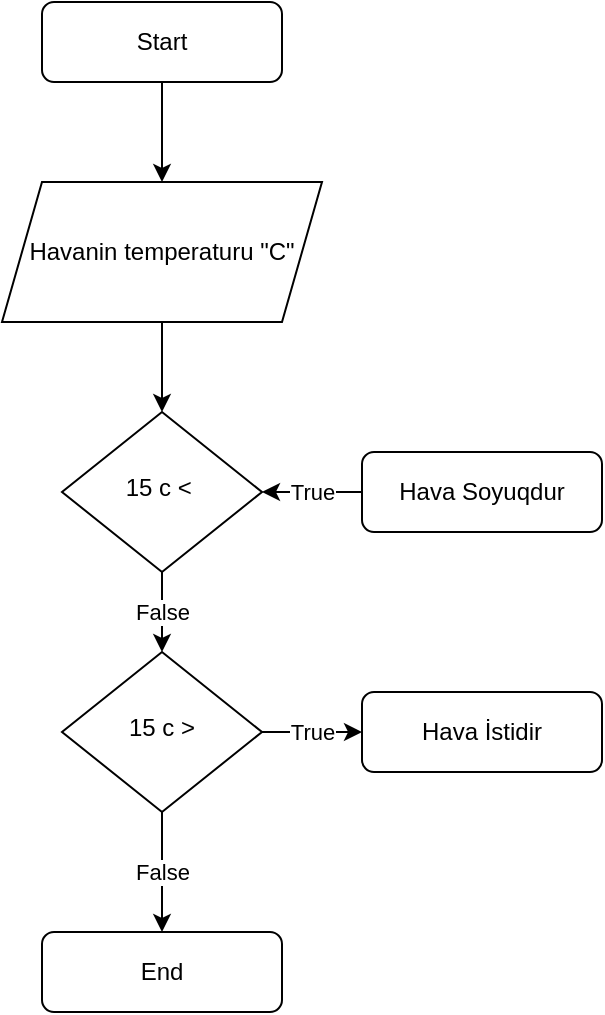<mxfile version="20.8.20" type="github">
  <diagram id="C5RBs43oDa-KdzZeNtuy" name="Page-1">
    <mxGraphModel dx="743" dy="430" grid="1" gridSize="10" guides="1" tooltips="1" connect="1" arrows="1" fold="1" page="1" pageScale="1" pageWidth="827" pageHeight="1169" math="0" shadow="0">
      <root>
        <mxCell id="WIyWlLk6GJQsqaUBKTNV-0" />
        <mxCell id="WIyWlLk6GJQsqaUBKTNV-1" parent="WIyWlLk6GJQsqaUBKTNV-0" />
        <mxCell id="5_atTr11dlQsQdnFhr1c-16" value="" style="edgeStyle=orthogonalEdgeStyle;rounded=0;orthogonalLoop=1;jettySize=auto;html=1;" edge="1" parent="WIyWlLk6GJQsqaUBKTNV-1" source="WIyWlLk6GJQsqaUBKTNV-3" target="5_atTr11dlQsQdnFhr1c-13">
          <mxGeometry relative="1" as="geometry" />
        </mxCell>
        <mxCell id="WIyWlLk6GJQsqaUBKTNV-3" value="Start" style="rounded=1;whiteSpace=wrap;html=1;fontSize=12;glass=0;strokeWidth=1;shadow=0;" parent="WIyWlLk6GJQsqaUBKTNV-1" vertex="1">
          <mxGeometry x="180" y="80" width="120" height="40" as="geometry" />
        </mxCell>
        <mxCell id="5_atTr11dlQsQdnFhr1c-4" value="False&lt;br&gt;" style="edgeStyle=orthogonalEdgeStyle;rounded=0;orthogonalLoop=1;jettySize=auto;html=1;" edge="1" parent="WIyWlLk6GJQsqaUBKTNV-1" source="5_atTr11dlQsQdnFhr1c-5" target="5_atTr11dlQsQdnFhr1c-10">
          <mxGeometry relative="1" as="geometry" />
        </mxCell>
        <mxCell id="5_atTr11dlQsQdnFhr1c-5" value="15 c &amp;lt;&amp;nbsp;" style="rhombus;whiteSpace=wrap;html=1;shadow=0;fontFamily=Helvetica;fontSize=12;align=center;strokeWidth=1;spacing=6;spacingTop=-4;" vertex="1" parent="WIyWlLk6GJQsqaUBKTNV-1">
          <mxGeometry x="190" y="285" width="100" height="80" as="geometry" />
        </mxCell>
        <mxCell id="5_atTr11dlQsQdnFhr1c-6" value="True" style="edgeStyle=orthogonalEdgeStyle;rounded=0;orthogonalLoop=1;jettySize=auto;html=1;" edge="1" parent="WIyWlLk6GJQsqaUBKTNV-1" source="5_atTr11dlQsQdnFhr1c-7" target="5_atTr11dlQsQdnFhr1c-5">
          <mxGeometry relative="1" as="geometry" />
        </mxCell>
        <mxCell id="5_atTr11dlQsQdnFhr1c-7" value="Hava Soyuqdur" style="rounded=1;whiteSpace=wrap;html=1;fontSize=12;glass=0;strokeWidth=1;shadow=0;" vertex="1" parent="WIyWlLk6GJQsqaUBKTNV-1">
          <mxGeometry x="340" y="305" width="120" height="40" as="geometry" />
        </mxCell>
        <mxCell id="5_atTr11dlQsQdnFhr1c-8" value="True" style="edgeStyle=orthogonalEdgeStyle;rounded=0;orthogonalLoop=1;jettySize=auto;html=1;" edge="1" parent="WIyWlLk6GJQsqaUBKTNV-1" source="5_atTr11dlQsQdnFhr1c-10" target="5_atTr11dlQsQdnFhr1c-12">
          <mxGeometry relative="1" as="geometry" />
        </mxCell>
        <mxCell id="5_atTr11dlQsQdnFhr1c-9" value="False" style="edgeStyle=orthogonalEdgeStyle;rounded=0;orthogonalLoop=1;jettySize=auto;html=1;" edge="1" parent="WIyWlLk6GJQsqaUBKTNV-1" source="5_atTr11dlQsQdnFhr1c-10" target="5_atTr11dlQsQdnFhr1c-11">
          <mxGeometry relative="1" as="geometry" />
        </mxCell>
        <mxCell id="5_atTr11dlQsQdnFhr1c-10" value="15 c &amp;gt;" style="rhombus;whiteSpace=wrap;html=1;shadow=0;fontFamily=Helvetica;fontSize=12;align=center;strokeWidth=1;spacing=6;spacingTop=-4;" vertex="1" parent="WIyWlLk6GJQsqaUBKTNV-1">
          <mxGeometry x="190" y="405" width="100" height="80" as="geometry" />
        </mxCell>
        <mxCell id="5_atTr11dlQsQdnFhr1c-11" value="End" style="rounded=1;whiteSpace=wrap;html=1;fontSize=12;glass=0;strokeWidth=1;shadow=0;" vertex="1" parent="WIyWlLk6GJQsqaUBKTNV-1">
          <mxGeometry x="180" y="545" width="120" height="40" as="geometry" />
        </mxCell>
        <mxCell id="5_atTr11dlQsQdnFhr1c-12" value="Hava İstidir" style="rounded=1;whiteSpace=wrap;html=1;fontSize=12;glass=0;strokeWidth=1;shadow=0;" vertex="1" parent="WIyWlLk6GJQsqaUBKTNV-1">
          <mxGeometry x="340" y="425" width="120" height="40" as="geometry" />
        </mxCell>
        <mxCell id="5_atTr11dlQsQdnFhr1c-14" value="" style="edgeStyle=orthogonalEdgeStyle;rounded=0;orthogonalLoop=1;jettySize=auto;html=1;" edge="1" parent="WIyWlLk6GJQsqaUBKTNV-1" source="5_atTr11dlQsQdnFhr1c-13" target="5_atTr11dlQsQdnFhr1c-5">
          <mxGeometry relative="1" as="geometry" />
        </mxCell>
        <mxCell id="5_atTr11dlQsQdnFhr1c-13" value="Havanin temperaturu &quot;C&quot;" style="shape=parallelogram;perimeter=parallelogramPerimeter;whiteSpace=wrap;html=1;fixedSize=1;" vertex="1" parent="WIyWlLk6GJQsqaUBKTNV-1">
          <mxGeometry x="160" y="170" width="160" height="70" as="geometry" />
        </mxCell>
      </root>
    </mxGraphModel>
  </diagram>
</mxfile>

